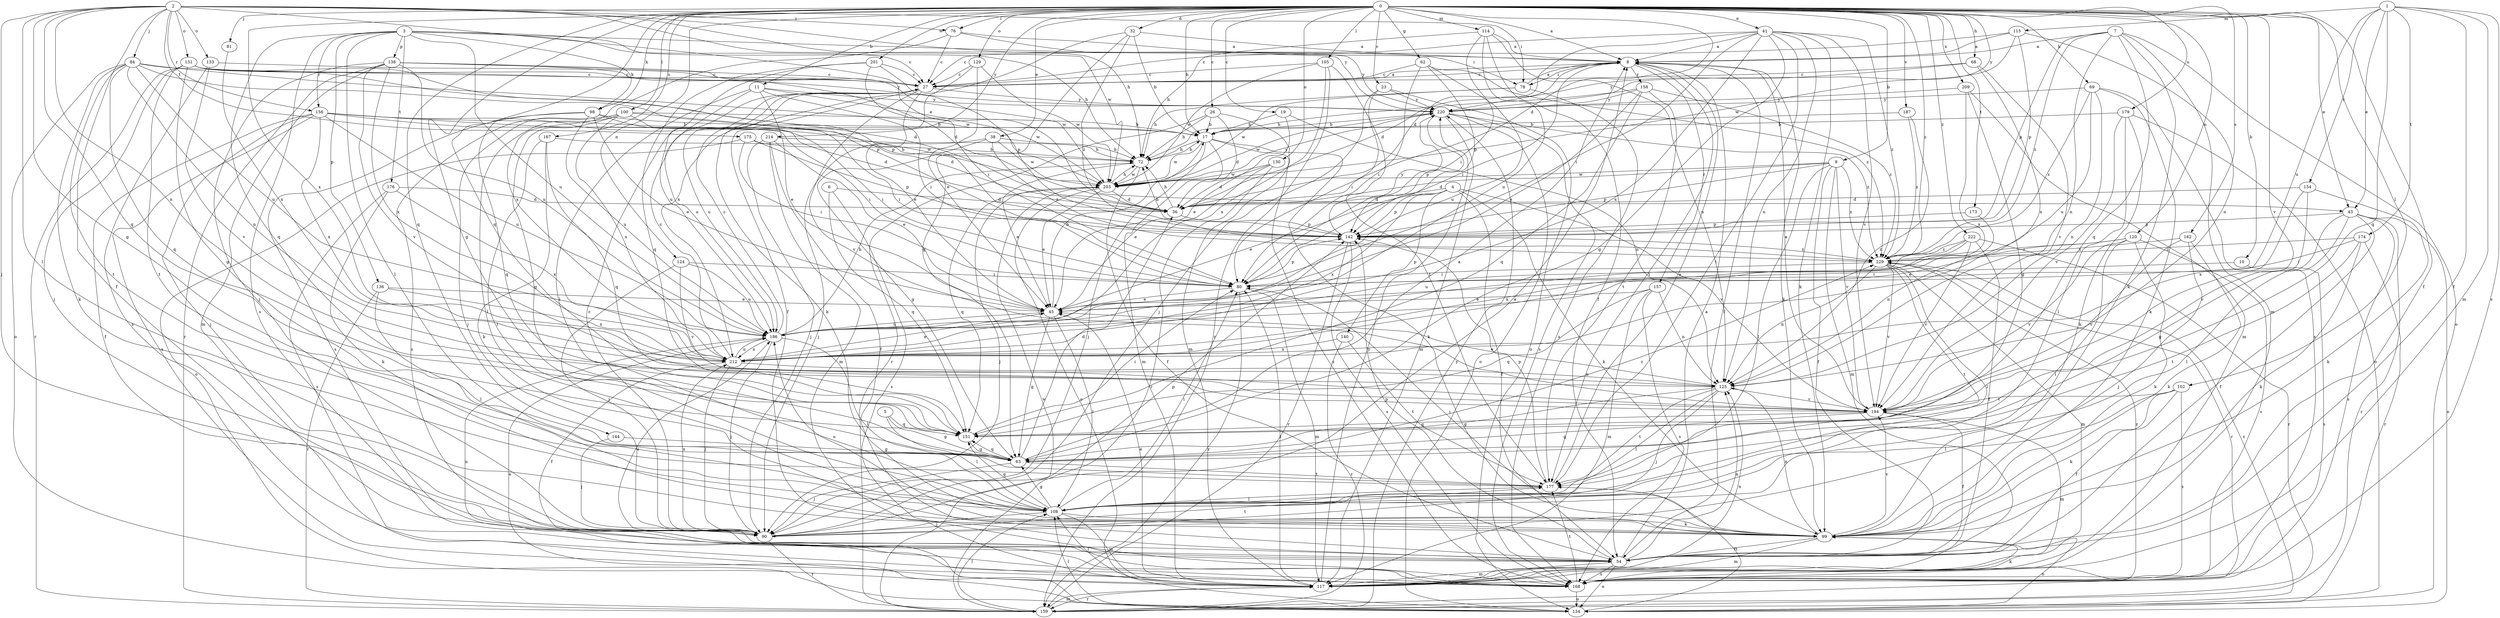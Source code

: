 strict digraph  {
0;
1;
2;
3;
4;
5;
6;
7;
8;
9;
10;
11;
17;
19;
23;
26;
27;
32;
36;
38;
41;
43;
45;
54;
62;
63;
68;
69;
72;
76;
78;
80;
81;
84;
90;
98;
99;
100;
102;
105;
108;
114;
115;
117;
120;
124;
125;
129;
130;
131;
133;
134;
136;
138;
140;
142;
144;
151;
154;
156;
157;
158;
159;
162;
167;
168;
173;
174;
175;
176;
177;
179;
186;
187;
194;
201;
203;
209;
212;
214;
220;
222;
229;
0 -> 8  [label=a];
0 -> 9  [label=b];
0 -> 10  [label=b];
0 -> 11  [label=b];
0 -> 17  [label=b];
0 -> 19  [label=c];
0 -> 23  [label=c];
0 -> 26  [label=c];
0 -> 32  [label=d];
0 -> 36  [label=d];
0 -> 38  [label=e];
0 -> 41  [label=e];
0 -> 43  [label=e];
0 -> 54  [label=f];
0 -> 62  [label=g];
0 -> 63  [label=g];
0 -> 68  [label=h];
0 -> 69  [label=h];
0 -> 76  [label=i];
0 -> 81  [label=j];
0 -> 98  [label=k];
0 -> 100  [label=l];
0 -> 102  [label=l];
0 -> 105  [label=l];
0 -> 114  [label=m];
0 -> 120  [label=n];
0 -> 124  [label=n];
0 -> 129  [label=o];
0 -> 130  [label=o];
0 -> 144  [label=q];
0 -> 151  [label=q];
0 -> 162  [label=s];
0 -> 167  [label=s];
0 -> 173  [label=t];
0 -> 179  [label=u];
0 -> 187  [label=v];
0 -> 194  [label=v];
0 -> 201  [label=w];
0 -> 209  [label=x];
0 -> 212  [label=x];
0 -> 214  [label=y];
0 -> 220  [label=y];
0 -> 222  [label=z];
0 -> 229  [label=z];
1 -> 43  [label=e];
1 -> 54  [label=f];
1 -> 115  [label=m];
1 -> 117  [label=m];
1 -> 151  [label=q];
1 -> 154  [label=r];
1 -> 168  [label=s];
1 -> 174  [label=t];
1 -> 186  [label=u];
2 -> 43  [label=e];
2 -> 54  [label=f];
2 -> 63  [label=g];
2 -> 72  [label=h];
2 -> 76  [label=i];
2 -> 78  [label=i];
2 -> 84  [label=j];
2 -> 90  [label=j];
2 -> 108  [label=l];
2 -> 125  [label=n];
2 -> 131  [label=o];
2 -> 133  [label=o];
2 -> 151  [label=q];
2 -> 156  [label=r];
2 -> 175  [label=t];
2 -> 203  [label=w];
2 -> 220  [label=y];
3 -> 27  [label=c];
3 -> 72  [label=h];
3 -> 78  [label=i];
3 -> 98  [label=k];
3 -> 108  [label=l];
3 -> 136  [label=p];
3 -> 138  [label=p];
3 -> 151  [label=q];
3 -> 156  [label=r];
3 -> 168  [label=s];
3 -> 176  [label=t];
3 -> 186  [label=u];
4 -> 36  [label=d];
4 -> 45  [label=e];
4 -> 54  [label=f];
4 -> 99  [label=k];
4 -> 140  [label=p];
4 -> 142  [label=p];
4 -> 194  [label=v];
4 -> 212  [label=x];
5 -> 63  [label=g];
5 -> 108  [label=l];
5 -> 151  [label=q];
6 -> 36  [label=d];
6 -> 151  [label=q];
6 -> 168  [label=s];
7 -> 8  [label=a];
7 -> 99  [label=k];
7 -> 117  [label=m];
7 -> 125  [label=n];
7 -> 134  [label=o];
7 -> 142  [label=p];
7 -> 151  [label=q];
7 -> 229  [label=z];
8 -> 27  [label=c];
8 -> 36  [label=d];
8 -> 54  [label=f];
8 -> 78  [label=i];
8 -> 80  [label=i];
8 -> 99  [label=k];
8 -> 157  [label=r];
8 -> 158  [label=r];
8 -> 177  [label=t];
9 -> 36  [label=d];
9 -> 54  [label=f];
9 -> 108  [label=l];
9 -> 117  [label=m];
9 -> 142  [label=p];
9 -> 194  [label=v];
9 -> 203  [label=w];
9 -> 229  [label=z];
10 -> 80  [label=i];
10 -> 168  [label=s];
11 -> 45  [label=e];
11 -> 80  [label=i];
11 -> 108  [label=l];
11 -> 186  [label=u];
11 -> 203  [label=w];
11 -> 220  [label=y];
17 -> 72  [label=h];
17 -> 90  [label=j];
17 -> 99  [label=k];
17 -> 117  [label=m];
17 -> 168  [label=s];
17 -> 203  [label=w];
19 -> 17  [label=b];
19 -> 45  [label=e];
19 -> 125  [label=n];
23 -> 80  [label=i];
23 -> 90  [label=j];
23 -> 134  [label=o];
23 -> 220  [label=y];
26 -> 17  [label=b];
26 -> 36  [label=d];
26 -> 72  [label=h];
26 -> 117  [label=m];
26 -> 159  [label=r];
27 -> 8  [label=a];
27 -> 45  [label=e];
27 -> 99  [label=k];
27 -> 186  [label=u];
27 -> 194  [label=v];
27 -> 220  [label=y];
32 -> 8  [label=a];
32 -> 17  [label=b];
32 -> 63  [label=g];
32 -> 212  [label=x];
32 -> 229  [label=z];
36 -> 72  [label=h];
36 -> 142  [label=p];
38 -> 63  [label=g];
38 -> 72  [label=h];
38 -> 90  [label=j];
38 -> 203  [label=w];
38 -> 229  [label=z];
41 -> 8  [label=a];
41 -> 27  [label=c];
41 -> 36  [label=d];
41 -> 63  [label=g];
41 -> 80  [label=i];
41 -> 99  [label=k];
41 -> 125  [label=n];
41 -> 177  [label=t];
41 -> 194  [label=v];
41 -> 212  [label=x];
41 -> 229  [label=z];
43 -> 54  [label=f];
43 -> 63  [label=g];
43 -> 108  [label=l];
43 -> 134  [label=o];
43 -> 142  [label=p];
43 -> 159  [label=r];
43 -> 168  [label=s];
45 -> 17  [label=b];
45 -> 63  [label=g];
45 -> 108  [label=l];
45 -> 186  [label=u];
54 -> 8  [label=a];
54 -> 117  [label=m];
54 -> 125  [label=n];
54 -> 134  [label=o];
54 -> 142  [label=p];
54 -> 168  [label=s];
54 -> 186  [label=u];
62 -> 27  [label=c];
62 -> 80  [label=i];
62 -> 142  [label=p];
62 -> 186  [label=u];
62 -> 229  [label=z];
63 -> 8  [label=a];
63 -> 36  [label=d];
63 -> 90  [label=j];
63 -> 151  [label=q];
63 -> 177  [label=t];
63 -> 229  [label=z];
68 -> 27  [label=c];
68 -> 194  [label=v];
68 -> 212  [label=x];
68 -> 220  [label=y];
69 -> 99  [label=k];
69 -> 125  [label=n];
69 -> 168  [label=s];
69 -> 186  [label=u];
69 -> 220  [label=y];
69 -> 229  [label=z];
72 -> 17  [label=b];
72 -> 45  [label=e];
72 -> 54  [label=f];
72 -> 203  [label=w];
76 -> 8  [label=a];
76 -> 27  [label=c];
76 -> 212  [label=x];
76 -> 220  [label=y];
78 -> 8  [label=a];
78 -> 72  [label=h];
78 -> 168  [label=s];
78 -> 203  [label=w];
80 -> 45  [label=e];
80 -> 117  [label=m];
80 -> 142  [label=p];
80 -> 159  [label=r];
81 -> 212  [label=x];
84 -> 27  [label=c];
84 -> 99  [label=k];
84 -> 125  [label=n];
84 -> 134  [label=o];
84 -> 142  [label=p];
84 -> 151  [label=q];
84 -> 177  [label=t];
84 -> 186  [label=u];
84 -> 203  [label=w];
90 -> 8  [label=a];
90 -> 27  [label=c];
90 -> 142  [label=p];
90 -> 159  [label=r];
90 -> 177  [label=t];
90 -> 212  [label=x];
98 -> 17  [label=b];
98 -> 45  [label=e];
98 -> 80  [label=i];
98 -> 151  [label=q];
98 -> 168  [label=s];
98 -> 186  [label=u];
99 -> 54  [label=f];
99 -> 80  [label=i];
99 -> 117  [label=m];
99 -> 125  [label=n];
99 -> 134  [label=o];
99 -> 186  [label=u];
99 -> 194  [label=v];
100 -> 17  [label=b];
100 -> 36  [label=d];
100 -> 63  [label=g];
100 -> 80  [label=i];
100 -> 90  [label=j];
100 -> 108  [label=l];
100 -> 168  [label=s];
100 -> 212  [label=x];
102 -> 54  [label=f];
102 -> 99  [label=k];
102 -> 108  [label=l];
102 -> 168  [label=s];
102 -> 194  [label=v];
105 -> 27  [label=c];
105 -> 159  [label=r];
105 -> 177  [label=t];
105 -> 203  [label=w];
105 -> 212  [label=x];
108 -> 63  [label=g];
108 -> 80  [label=i];
108 -> 90  [label=j];
108 -> 99  [label=k];
108 -> 117  [label=m];
108 -> 151  [label=q];
114 -> 8  [label=a];
114 -> 54  [label=f];
114 -> 72  [label=h];
114 -> 80  [label=i];
114 -> 125  [label=n];
114 -> 186  [label=u];
115 -> 8  [label=a];
115 -> 27  [label=c];
115 -> 125  [label=n];
115 -> 142  [label=p];
115 -> 203  [label=w];
117 -> 45  [label=e];
117 -> 80  [label=i];
117 -> 108  [label=l];
117 -> 125  [label=n];
117 -> 159  [label=r];
117 -> 186  [label=u];
117 -> 220  [label=y];
120 -> 45  [label=e];
120 -> 99  [label=k];
120 -> 108  [label=l];
120 -> 168  [label=s];
120 -> 194  [label=v];
120 -> 229  [label=z];
124 -> 80  [label=i];
124 -> 90  [label=j];
124 -> 186  [label=u];
124 -> 194  [label=v];
125 -> 45  [label=e];
125 -> 63  [label=g];
125 -> 90  [label=j];
125 -> 108  [label=l];
125 -> 177  [label=t];
125 -> 194  [label=v];
129 -> 27  [label=c];
129 -> 45  [label=e];
129 -> 54  [label=f];
129 -> 203  [label=w];
130 -> 36  [label=d];
130 -> 45  [label=e];
130 -> 159  [label=r];
130 -> 203  [label=w];
131 -> 27  [label=c];
131 -> 36  [label=d];
131 -> 63  [label=g];
131 -> 90  [label=j];
131 -> 142  [label=p];
131 -> 159  [label=r];
131 -> 177  [label=t];
131 -> 220  [label=y];
133 -> 27  [label=c];
133 -> 168  [label=s];
133 -> 194  [label=v];
134 -> 108  [label=l];
134 -> 177  [label=t];
134 -> 229  [label=z];
136 -> 45  [label=e];
136 -> 108  [label=l];
136 -> 159  [label=r];
136 -> 212  [label=x];
138 -> 27  [label=c];
138 -> 36  [label=d];
138 -> 90  [label=j];
138 -> 117  [label=m];
138 -> 159  [label=r];
138 -> 186  [label=u];
138 -> 194  [label=v];
138 -> 203  [label=w];
138 -> 212  [label=x];
140 -> 159  [label=r];
140 -> 177  [label=t];
140 -> 212  [label=x];
142 -> 72  [label=h];
142 -> 159  [label=r];
142 -> 168  [label=s];
142 -> 220  [label=y];
142 -> 229  [label=z];
144 -> 63  [label=g];
144 -> 90  [label=j];
151 -> 63  [label=g];
151 -> 80  [label=i];
154 -> 36  [label=d];
154 -> 99  [label=k];
154 -> 194  [label=v];
154 -> 212  [label=x];
156 -> 17  [label=b];
156 -> 36  [label=d];
156 -> 54  [label=f];
156 -> 80  [label=i];
156 -> 90  [label=j];
156 -> 168  [label=s];
156 -> 186  [label=u];
156 -> 203  [label=w];
156 -> 212  [label=x];
157 -> 45  [label=e];
157 -> 117  [label=m];
157 -> 125  [label=n];
157 -> 151  [label=q];
157 -> 168  [label=s];
158 -> 45  [label=e];
158 -> 72  [label=h];
158 -> 151  [label=q];
158 -> 177  [label=t];
158 -> 220  [label=y];
158 -> 229  [label=z];
159 -> 108  [label=l];
159 -> 117  [label=m];
159 -> 203  [label=w];
159 -> 220  [label=y];
162 -> 90  [label=j];
162 -> 99  [label=k];
162 -> 194  [label=v];
162 -> 229  [label=z];
167 -> 72  [label=h];
167 -> 99  [label=k];
167 -> 108  [label=l];
167 -> 151  [label=q];
168 -> 99  [label=k];
168 -> 134  [label=o];
168 -> 177  [label=t];
168 -> 229  [label=z];
173 -> 125  [label=n];
173 -> 142  [label=p];
174 -> 80  [label=i];
174 -> 99  [label=k];
174 -> 159  [label=r];
174 -> 177  [label=t];
174 -> 229  [label=z];
175 -> 72  [label=h];
175 -> 80  [label=i];
175 -> 134  [label=o];
175 -> 142  [label=p];
176 -> 36  [label=d];
176 -> 99  [label=k];
176 -> 168  [label=s];
176 -> 212  [label=x];
177 -> 8  [label=a];
177 -> 108  [label=l];
177 -> 142  [label=p];
179 -> 17  [label=b];
179 -> 99  [label=k];
179 -> 108  [label=l];
179 -> 134  [label=o];
179 -> 194  [label=v];
186 -> 27  [label=c];
186 -> 72  [label=h];
186 -> 90  [label=j];
186 -> 108  [label=l];
186 -> 134  [label=o];
186 -> 212  [label=x];
187 -> 17  [label=b];
187 -> 125  [label=n];
187 -> 229  [label=z];
194 -> 8  [label=a];
194 -> 54  [label=f];
194 -> 63  [label=g];
194 -> 117  [label=m];
194 -> 151  [label=q];
201 -> 27  [label=c];
201 -> 80  [label=i];
201 -> 142  [label=p];
201 -> 151  [label=q];
201 -> 186  [label=u];
203 -> 36  [label=d];
203 -> 45  [label=e];
203 -> 72  [label=h];
203 -> 90  [label=j];
203 -> 134  [label=o];
203 -> 151  [label=q];
203 -> 220  [label=y];
209 -> 63  [label=g];
209 -> 117  [label=m];
209 -> 212  [label=x];
209 -> 220  [label=y];
212 -> 27  [label=c];
212 -> 45  [label=e];
212 -> 54  [label=f];
212 -> 90  [label=j];
212 -> 125  [label=n];
212 -> 186  [label=u];
214 -> 45  [label=e];
214 -> 54  [label=f];
214 -> 72  [label=h];
214 -> 90  [label=j];
214 -> 117  [label=m];
220 -> 17  [label=b];
220 -> 117  [label=m];
220 -> 134  [label=o];
220 -> 142  [label=p];
220 -> 168  [label=s];
220 -> 203  [label=w];
220 -> 229  [label=z];
222 -> 54  [label=f];
222 -> 159  [label=r];
222 -> 186  [label=u];
222 -> 194  [label=v];
222 -> 212  [label=x];
222 -> 229  [label=z];
229 -> 80  [label=i];
229 -> 108  [label=l];
229 -> 117  [label=m];
229 -> 125  [label=n];
229 -> 159  [label=r];
229 -> 177  [label=t];
229 -> 194  [label=v];
}
